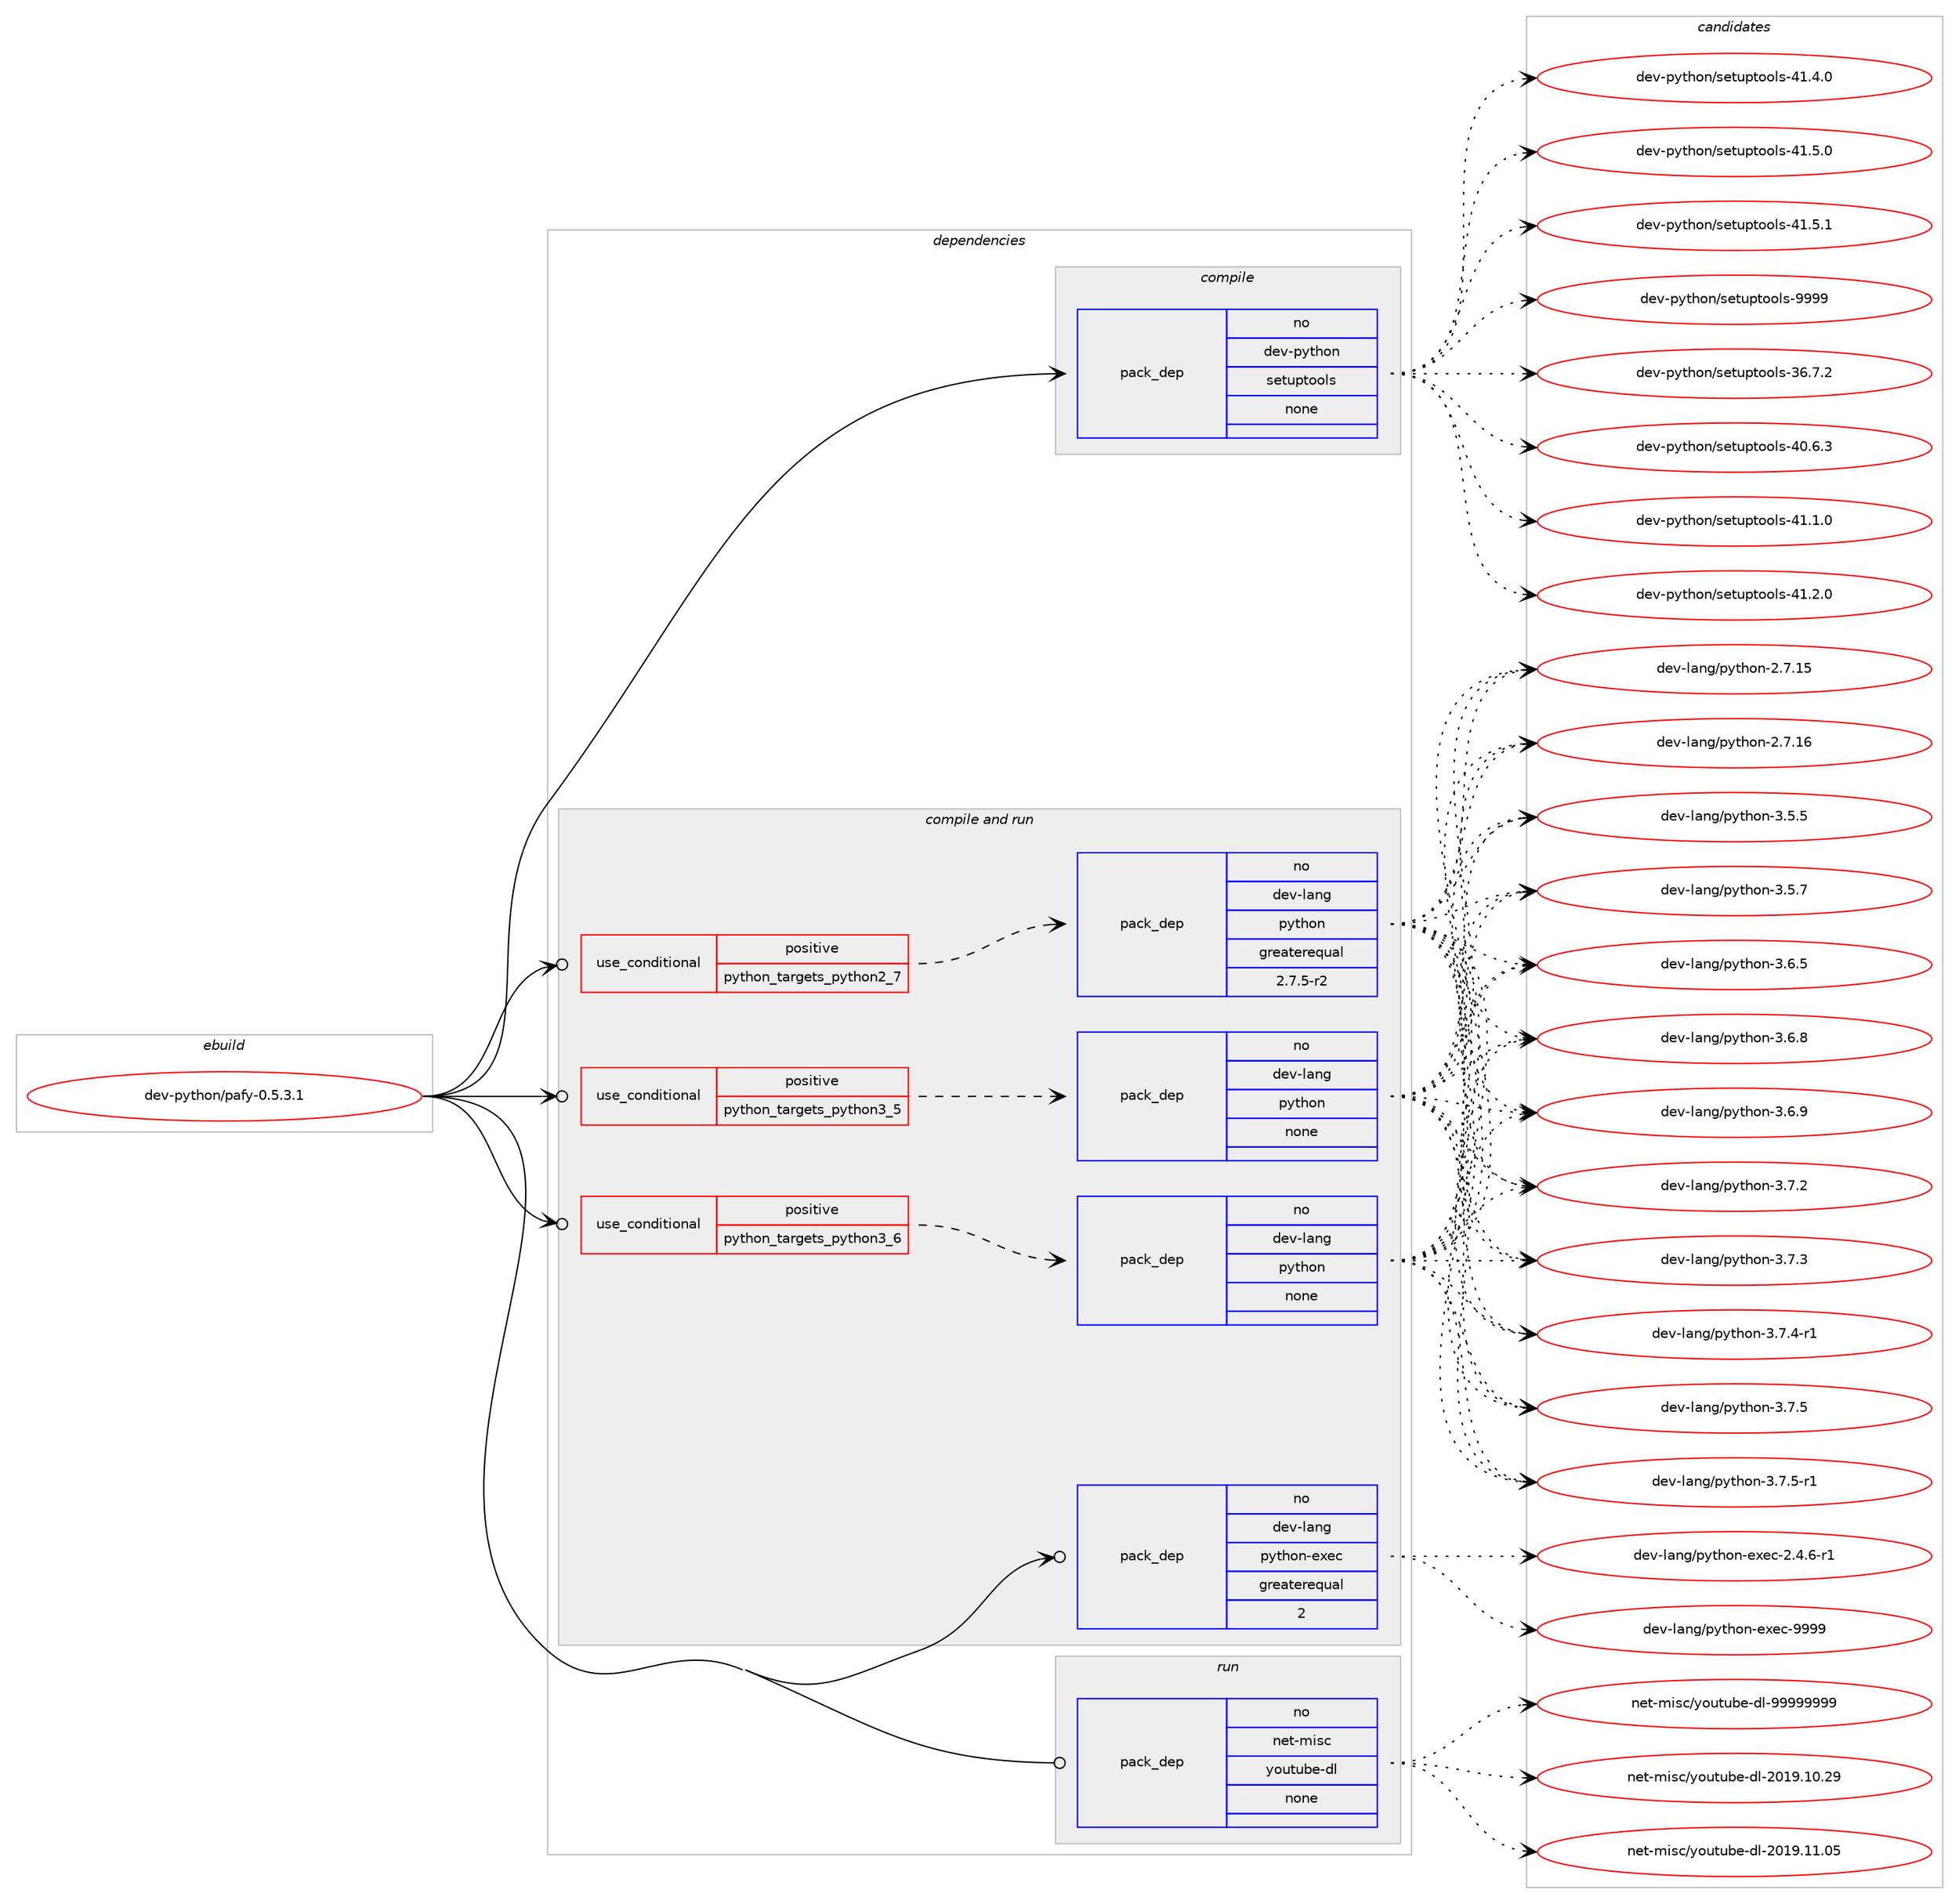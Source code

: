 digraph prolog {

# *************
# Graph options
# *************

newrank=true;
concentrate=true;
compound=true;
graph [rankdir=LR,fontname=Helvetica,fontsize=10,ranksep=1.5];#, ranksep=2.5, nodesep=0.2];
edge  [arrowhead=vee];
node  [fontname=Helvetica,fontsize=10];

# **********
# The ebuild
# **********

subgraph cluster_leftcol {
color=gray;
rank=same;
label=<<i>ebuild</i>>;
id [label="dev-python/pafy-0.5.3.1", color=red, width=4, href="../dev-python/pafy-0.5.3.1.svg"];
}

# ****************
# The dependencies
# ****************

subgraph cluster_midcol {
color=gray;
label=<<i>dependencies</i>>;
subgraph cluster_compile {
fillcolor="#eeeeee";
style=filled;
label=<<i>compile</i>>;
subgraph pack464332 {
dependency620130 [label=<<TABLE BORDER="0" CELLBORDER="1" CELLSPACING="0" CELLPADDING="4" WIDTH="220"><TR><TD ROWSPAN="6" CELLPADDING="30">pack_dep</TD></TR><TR><TD WIDTH="110">no</TD></TR><TR><TD>dev-python</TD></TR><TR><TD>setuptools</TD></TR><TR><TD>none</TD></TR><TR><TD></TD></TR></TABLE>>, shape=none, color=blue];
}
id:e -> dependency620130:w [weight=20,style="solid",arrowhead="vee"];
}
subgraph cluster_compileandrun {
fillcolor="#eeeeee";
style=filled;
label=<<i>compile and run</i>>;
subgraph cond143986 {
dependency620131 [label=<<TABLE BORDER="0" CELLBORDER="1" CELLSPACING="0" CELLPADDING="4"><TR><TD ROWSPAN="3" CELLPADDING="10">use_conditional</TD></TR><TR><TD>positive</TD></TR><TR><TD>python_targets_python2_7</TD></TR></TABLE>>, shape=none, color=red];
subgraph pack464333 {
dependency620132 [label=<<TABLE BORDER="0" CELLBORDER="1" CELLSPACING="0" CELLPADDING="4" WIDTH="220"><TR><TD ROWSPAN="6" CELLPADDING="30">pack_dep</TD></TR><TR><TD WIDTH="110">no</TD></TR><TR><TD>dev-lang</TD></TR><TR><TD>python</TD></TR><TR><TD>greaterequal</TD></TR><TR><TD>2.7.5-r2</TD></TR></TABLE>>, shape=none, color=blue];
}
dependency620131:e -> dependency620132:w [weight=20,style="dashed",arrowhead="vee"];
}
id:e -> dependency620131:w [weight=20,style="solid",arrowhead="odotvee"];
subgraph cond143987 {
dependency620133 [label=<<TABLE BORDER="0" CELLBORDER="1" CELLSPACING="0" CELLPADDING="4"><TR><TD ROWSPAN="3" CELLPADDING="10">use_conditional</TD></TR><TR><TD>positive</TD></TR><TR><TD>python_targets_python3_5</TD></TR></TABLE>>, shape=none, color=red];
subgraph pack464334 {
dependency620134 [label=<<TABLE BORDER="0" CELLBORDER="1" CELLSPACING="0" CELLPADDING="4" WIDTH="220"><TR><TD ROWSPAN="6" CELLPADDING="30">pack_dep</TD></TR><TR><TD WIDTH="110">no</TD></TR><TR><TD>dev-lang</TD></TR><TR><TD>python</TD></TR><TR><TD>none</TD></TR><TR><TD></TD></TR></TABLE>>, shape=none, color=blue];
}
dependency620133:e -> dependency620134:w [weight=20,style="dashed",arrowhead="vee"];
}
id:e -> dependency620133:w [weight=20,style="solid",arrowhead="odotvee"];
subgraph cond143988 {
dependency620135 [label=<<TABLE BORDER="0" CELLBORDER="1" CELLSPACING="0" CELLPADDING="4"><TR><TD ROWSPAN="3" CELLPADDING="10">use_conditional</TD></TR><TR><TD>positive</TD></TR><TR><TD>python_targets_python3_6</TD></TR></TABLE>>, shape=none, color=red];
subgraph pack464335 {
dependency620136 [label=<<TABLE BORDER="0" CELLBORDER="1" CELLSPACING="0" CELLPADDING="4" WIDTH="220"><TR><TD ROWSPAN="6" CELLPADDING="30">pack_dep</TD></TR><TR><TD WIDTH="110">no</TD></TR><TR><TD>dev-lang</TD></TR><TR><TD>python</TD></TR><TR><TD>none</TD></TR><TR><TD></TD></TR></TABLE>>, shape=none, color=blue];
}
dependency620135:e -> dependency620136:w [weight=20,style="dashed",arrowhead="vee"];
}
id:e -> dependency620135:w [weight=20,style="solid",arrowhead="odotvee"];
subgraph pack464336 {
dependency620137 [label=<<TABLE BORDER="0" CELLBORDER="1" CELLSPACING="0" CELLPADDING="4" WIDTH="220"><TR><TD ROWSPAN="6" CELLPADDING="30">pack_dep</TD></TR><TR><TD WIDTH="110">no</TD></TR><TR><TD>dev-lang</TD></TR><TR><TD>python-exec</TD></TR><TR><TD>greaterequal</TD></TR><TR><TD>2</TD></TR></TABLE>>, shape=none, color=blue];
}
id:e -> dependency620137:w [weight=20,style="solid",arrowhead="odotvee"];
}
subgraph cluster_run {
fillcolor="#eeeeee";
style=filled;
label=<<i>run</i>>;
subgraph pack464337 {
dependency620138 [label=<<TABLE BORDER="0" CELLBORDER="1" CELLSPACING="0" CELLPADDING="4" WIDTH="220"><TR><TD ROWSPAN="6" CELLPADDING="30">pack_dep</TD></TR><TR><TD WIDTH="110">no</TD></TR><TR><TD>net-misc</TD></TR><TR><TD>youtube-dl</TD></TR><TR><TD>none</TD></TR><TR><TD></TD></TR></TABLE>>, shape=none, color=blue];
}
id:e -> dependency620138:w [weight=20,style="solid",arrowhead="odot"];
}
}

# **************
# The candidates
# **************

subgraph cluster_choices {
rank=same;
color=gray;
label=<<i>candidates</i>>;

subgraph choice464332 {
color=black;
nodesep=1;
choice100101118451121211161041111104711510111611711211611111110811545515446554650 [label="dev-python/setuptools-36.7.2", color=red, width=4,href="../dev-python/setuptools-36.7.2.svg"];
choice100101118451121211161041111104711510111611711211611111110811545524846544651 [label="dev-python/setuptools-40.6.3", color=red, width=4,href="../dev-python/setuptools-40.6.3.svg"];
choice100101118451121211161041111104711510111611711211611111110811545524946494648 [label="dev-python/setuptools-41.1.0", color=red, width=4,href="../dev-python/setuptools-41.1.0.svg"];
choice100101118451121211161041111104711510111611711211611111110811545524946504648 [label="dev-python/setuptools-41.2.0", color=red, width=4,href="../dev-python/setuptools-41.2.0.svg"];
choice100101118451121211161041111104711510111611711211611111110811545524946524648 [label="dev-python/setuptools-41.4.0", color=red, width=4,href="../dev-python/setuptools-41.4.0.svg"];
choice100101118451121211161041111104711510111611711211611111110811545524946534648 [label="dev-python/setuptools-41.5.0", color=red, width=4,href="../dev-python/setuptools-41.5.0.svg"];
choice100101118451121211161041111104711510111611711211611111110811545524946534649 [label="dev-python/setuptools-41.5.1", color=red, width=4,href="../dev-python/setuptools-41.5.1.svg"];
choice10010111845112121116104111110471151011161171121161111111081154557575757 [label="dev-python/setuptools-9999", color=red, width=4,href="../dev-python/setuptools-9999.svg"];
dependency620130:e -> choice100101118451121211161041111104711510111611711211611111110811545515446554650:w [style=dotted,weight="100"];
dependency620130:e -> choice100101118451121211161041111104711510111611711211611111110811545524846544651:w [style=dotted,weight="100"];
dependency620130:e -> choice100101118451121211161041111104711510111611711211611111110811545524946494648:w [style=dotted,weight="100"];
dependency620130:e -> choice100101118451121211161041111104711510111611711211611111110811545524946504648:w [style=dotted,weight="100"];
dependency620130:e -> choice100101118451121211161041111104711510111611711211611111110811545524946524648:w [style=dotted,weight="100"];
dependency620130:e -> choice100101118451121211161041111104711510111611711211611111110811545524946534648:w [style=dotted,weight="100"];
dependency620130:e -> choice100101118451121211161041111104711510111611711211611111110811545524946534649:w [style=dotted,weight="100"];
dependency620130:e -> choice10010111845112121116104111110471151011161171121161111111081154557575757:w [style=dotted,weight="100"];
}
subgraph choice464333 {
color=black;
nodesep=1;
choice10010111845108971101034711212111610411111045504655464953 [label="dev-lang/python-2.7.15", color=red, width=4,href="../dev-lang/python-2.7.15.svg"];
choice10010111845108971101034711212111610411111045504655464954 [label="dev-lang/python-2.7.16", color=red, width=4,href="../dev-lang/python-2.7.16.svg"];
choice100101118451089711010347112121116104111110455146534653 [label="dev-lang/python-3.5.5", color=red, width=4,href="../dev-lang/python-3.5.5.svg"];
choice100101118451089711010347112121116104111110455146534655 [label="dev-lang/python-3.5.7", color=red, width=4,href="../dev-lang/python-3.5.7.svg"];
choice100101118451089711010347112121116104111110455146544653 [label="dev-lang/python-3.6.5", color=red, width=4,href="../dev-lang/python-3.6.5.svg"];
choice100101118451089711010347112121116104111110455146544656 [label="dev-lang/python-3.6.8", color=red, width=4,href="../dev-lang/python-3.6.8.svg"];
choice100101118451089711010347112121116104111110455146544657 [label="dev-lang/python-3.6.9", color=red, width=4,href="../dev-lang/python-3.6.9.svg"];
choice100101118451089711010347112121116104111110455146554650 [label="dev-lang/python-3.7.2", color=red, width=4,href="../dev-lang/python-3.7.2.svg"];
choice100101118451089711010347112121116104111110455146554651 [label="dev-lang/python-3.7.3", color=red, width=4,href="../dev-lang/python-3.7.3.svg"];
choice1001011184510897110103471121211161041111104551465546524511449 [label="dev-lang/python-3.7.4-r1", color=red, width=4,href="../dev-lang/python-3.7.4-r1.svg"];
choice100101118451089711010347112121116104111110455146554653 [label="dev-lang/python-3.7.5", color=red, width=4,href="../dev-lang/python-3.7.5.svg"];
choice1001011184510897110103471121211161041111104551465546534511449 [label="dev-lang/python-3.7.5-r1", color=red, width=4,href="../dev-lang/python-3.7.5-r1.svg"];
dependency620132:e -> choice10010111845108971101034711212111610411111045504655464953:w [style=dotted,weight="100"];
dependency620132:e -> choice10010111845108971101034711212111610411111045504655464954:w [style=dotted,weight="100"];
dependency620132:e -> choice100101118451089711010347112121116104111110455146534653:w [style=dotted,weight="100"];
dependency620132:e -> choice100101118451089711010347112121116104111110455146534655:w [style=dotted,weight="100"];
dependency620132:e -> choice100101118451089711010347112121116104111110455146544653:w [style=dotted,weight="100"];
dependency620132:e -> choice100101118451089711010347112121116104111110455146544656:w [style=dotted,weight="100"];
dependency620132:e -> choice100101118451089711010347112121116104111110455146544657:w [style=dotted,weight="100"];
dependency620132:e -> choice100101118451089711010347112121116104111110455146554650:w [style=dotted,weight="100"];
dependency620132:e -> choice100101118451089711010347112121116104111110455146554651:w [style=dotted,weight="100"];
dependency620132:e -> choice1001011184510897110103471121211161041111104551465546524511449:w [style=dotted,weight="100"];
dependency620132:e -> choice100101118451089711010347112121116104111110455146554653:w [style=dotted,weight="100"];
dependency620132:e -> choice1001011184510897110103471121211161041111104551465546534511449:w [style=dotted,weight="100"];
}
subgraph choice464334 {
color=black;
nodesep=1;
choice10010111845108971101034711212111610411111045504655464953 [label="dev-lang/python-2.7.15", color=red, width=4,href="../dev-lang/python-2.7.15.svg"];
choice10010111845108971101034711212111610411111045504655464954 [label="dev-lang/python-2.7.16", color=red, width=4,href="../dev-lang/python-2.7.16.svg"];
choice100101118451089711010347112121116104111110455146534653 [label="dev-lang/python-3.5.5", color=red, width=4,href="../dev-lang/python-3.5.5.svg"];
choice100101118451089711010347112121116104111110455146534655 [label="dev-lang/python-3.5.7", color=red, width=4,href="../dev-lang/python-3.5.7.svg"];
choice100101118451089711010347112121116104111110455146544653 [label="dev-lang/python-3.6.5", color=red, width=4,href="../dev-lang/python-3.6.5.svg"];
choice100101118451089711010347112121116104111110455146544656 [label="dev-lang/python-3.6.8", color=red, width=4,href="../dev-lang/python-3.6.8.svg"];
choice100101118451089711010347112121116104111110455146544657 [label="dev-lang/python-3.6.9", color=red, width=4,href="../dev-lang/python-3.6.9.svg"];
choice100101118451089711010347112121116104111110455146554650 [label="dev-lang/python-3.7.2", color=red, width=4,href="../dev-lang/python-3.7.2.svg"];
choice100101118451089711010347112121116104111110455146554651 [label="dev-lang/python-3.7.3", color=red, width=4,href="../dev-lang/python-3.7.3.svg"];
choice1001011184510897110103471121211161041111104551465546524511449 [label="dev-lang/python-3.7.4-r1", color=red, width=4,href="../dev-lang/python-3.7.4-r1.svg"];
choice100101118451089711010347112121116104111110455146554653 [label="dev-lang/python-3.7.5", color=red, width=4,href="../dev-lang/python-3.7.5.svg"];
choice1001011184510897110103471121211161041111104551465546534511449 [label="dev-lang/python-3.7.5-r1", color=red, width=4,href="../dev-lang/python-3.7.5-r1.svg"];
dependency620134:e -> choice10010111845108971101034711212111610411111045504655464953:w [style=dotted,weight="100"];
dependency620134:e -> choice10010111845108971101034711212111610411111045504655464954:w [style=dotted,weight="100"];
dependency620134:e -> choice100101118451089711010347112121116104111110455146534653:w [style=dotted,weight="100"];
dependency620134:e -> choice100101118451089711010347112121116104111110455146534655:w [style=dotted,weight="100"];
dependency620134:e -> choice100101118451089711010347112121116104111110455146544653:w [style=dotted,weight="100"];
dependency620134:e -> choice100101118451089711010347112121116104111110455146544656:w [style=dotted,weight="100"];
dependency620134:e -> choice100101118451089711010347112121116104111110455146544657:w [style=dotted,weight="100"];
dependency620134:e -> choice100101118451089711010347112121116104111110455146554650:w [style=dotted,weight="100"];
dependency620134:e -> choice100101118451089711010347112121116104111110455146554651:w [style=dotted,weight="100"];
dependency620134:e -> choice1001011184510897110103471121211161041111104551465546524511449:w [style=dotted,weight="100"];
dependency620134:e -> choice100101118451089711010347112121116104111110455146554653:w [style=dotted,weight="100"];
dependency620134:e -> choice1001011184510897110103471121211161041111104551465546534511449:w [style=dotted,weight="100"];
}
subgraph choice464335 {
color=black;
nodesep=1;
choice10010111845108971101034711212111610411111045504655464953 [label="dev-lang/python-2.7.15", color=red, width=4,href="../dev-lang/python-2.7.15.svg"];
choice10010111845108971101034711212111610411111045504655464954 [label="dev-lang/python-2.7.16", color=red, width=4,href="../dev-lang/python-2.7.16.svg"];
choice100101118451089711010347112121116104111110455146534653 [label="dev-lang/python-3.5.5", color=red, width=4,href="../dev-lang/python-3.5.5.svg"];
choice100101118451089711010347112121116104111110455146534655 [label="dev-lang/python-3.5.7", color=red, width=4,href="../dev-lang/python-3.5.7.svg"];
choice100101118451089711010347112121116104111110455146544653 [label="dev-lang/python-3.6.5", color=red, width=4,href="../dev-lang/python-3.6.5.svg"];
choice100101118451089711010347112121116104111110455146544656 [label="dev-lang/python-3.6.8", color=red, width=4,href="../dev-lang/python-3.6.8.svg"];
choice100101118451089711010347112121116104111110455146544657 [label="dev-lang/python-3.6.9", color=red, width=4,href="../dev-lang/python-3.6.9.svg"];
choice100101118451089711010347112121116104111110455146554650 [label="dev-lang/python-3.7.2", color=red, width=4,href="../dev-lang/python-3.7.2.svg"];
choice100101118451089711010347112121116104111110455146554651 [label="dev-lang/python-3.7.3", color=red, width=4,href="../dev-lang/python-3.7.3.svg"];
choice1001011184510897110103471121211161041111104551465546524511449 [label="dev-lang/python-3.7.4-r1", color=red, width=4,href="../dev-lang/python-3.7.4-r1.svg"];
choice100101118451089711010347112121116104111110455146554653 [label="dev-lang/python-3.7.5", color=red, width=4,href="../dev-lang/python-3.7.5.svg"];
choice1001011184510897110103471121211161041111104551465546534511449 [label="dev-lang/python-3.7.5-r1", color=red, width=4,href="../dev-lang/python-3.7.5-r1.svg"];
dependency620136:e -> choice10010111845108971101034711212111610411111045504655464953:w [style=dotted,weight="100"];
dependency620136:e -> choice10010111845108971101034711212111610411111045504655464954:w [style=dotted,weight="100"];
dependency620136:e -> choice100101118451089711010347112121116104111110455146534653:w [style=dotted,weight="100"];
dependency620136:e -> choice100101118451089711010347112121116104111110455146534655:w [style=dotted,weight="100"];
dependency620136:e -> choice100101118451089711010347112121116104111110455146544653:w [style=dotted,weight="100"];
dependency620136:e -> choice100101118451089711010347112121116104111110455146544656:w [style=dotted,weight="100"];
dependency620136:e -> choice100101118451089711010347112121116104111110455146544657:w [style=dotted,weight="100"];
dependency620136:e -> choice100101118451089711010347112121116104111110455146554650:w [style=dotted,weight="100"];
dependency620136:e -> choice100101118451089711010347112121116104111110455146554651:w [style=dotted,weight="100"];
dependency620136:e -> choice1001011184510897110103471121211161041111104551465546524511449:w [style=dotted,weight="100"];
dependency620136:e -> choice100101118451089711010347112121116104111110455146554653:w [style=dotted,weight="100"];
dependency620136:e -> choice1001011184510897110103471121211161041111104551465546534511449:w [style=dotted,weight="100"];
}
subgraph choice464336 {
color=black;
nodesep=1;
choice10010111845108971101034711212111610411111045101120101994550465246544511449 [label="dev-lang/python-exec-2.4.6-r1", color=red, width=4,href="../dev-lang/python-exec-2.4.6-r1.svg"];
choice10010111845108971101034711212111610411111045101120101994557575757 [label="dev-lang/python-exec-9999", color=red, width=4,href="../dev-lang/python-exec-9999.svg"];
dependency620137:e -> choice10010111845108971101034711212111610411111045101120101994550465246544511449:w [style=dotted,weight="100"];
dependency620137:e -> choice10010111845108971101034711212111610411111045101120101994557575757:w [style=dotted,weight="100"];
}
subgraph choice464337 {
color=black;
nodesep=1;
choice11010111645109105115994712111111711611798101451001084550484957464948465057 [label="net-misc/youtube-dl-2019.10.29", color=red, width=4,href="../net-misc/youtube-dl-2019.10.29.svg"];
choice11010111645109105115994712111111711611798101451001084550484957464949464853 [label="net-misc/youtube-dl-2019.11.05", color=red, width=4,href="../net-misc/youtube-dl-2019.11.05.svg"];
choice1101011164510910511599471211111171161179810145100108455757575757575757 [label="net-misc/youtube-dl-99999999", color=red, width=4,href="../net-misc/youtube-dl-99999999.svg"];
dependency620138:e -> choice11010111645109105115994712111111711611798101451001084550484957464948465057:w [style=dotted,weight="100"];
dependency620138:e -> choice11010111645109105115994712111111711611798101451001084550484957464949464853:w [style=dotted,weight="100"];
dependency620138:e -> choice1101011164510910511599471211111171161179810145100108455757575757575757:w [style=dotted,weight="100"];
}
}

}
